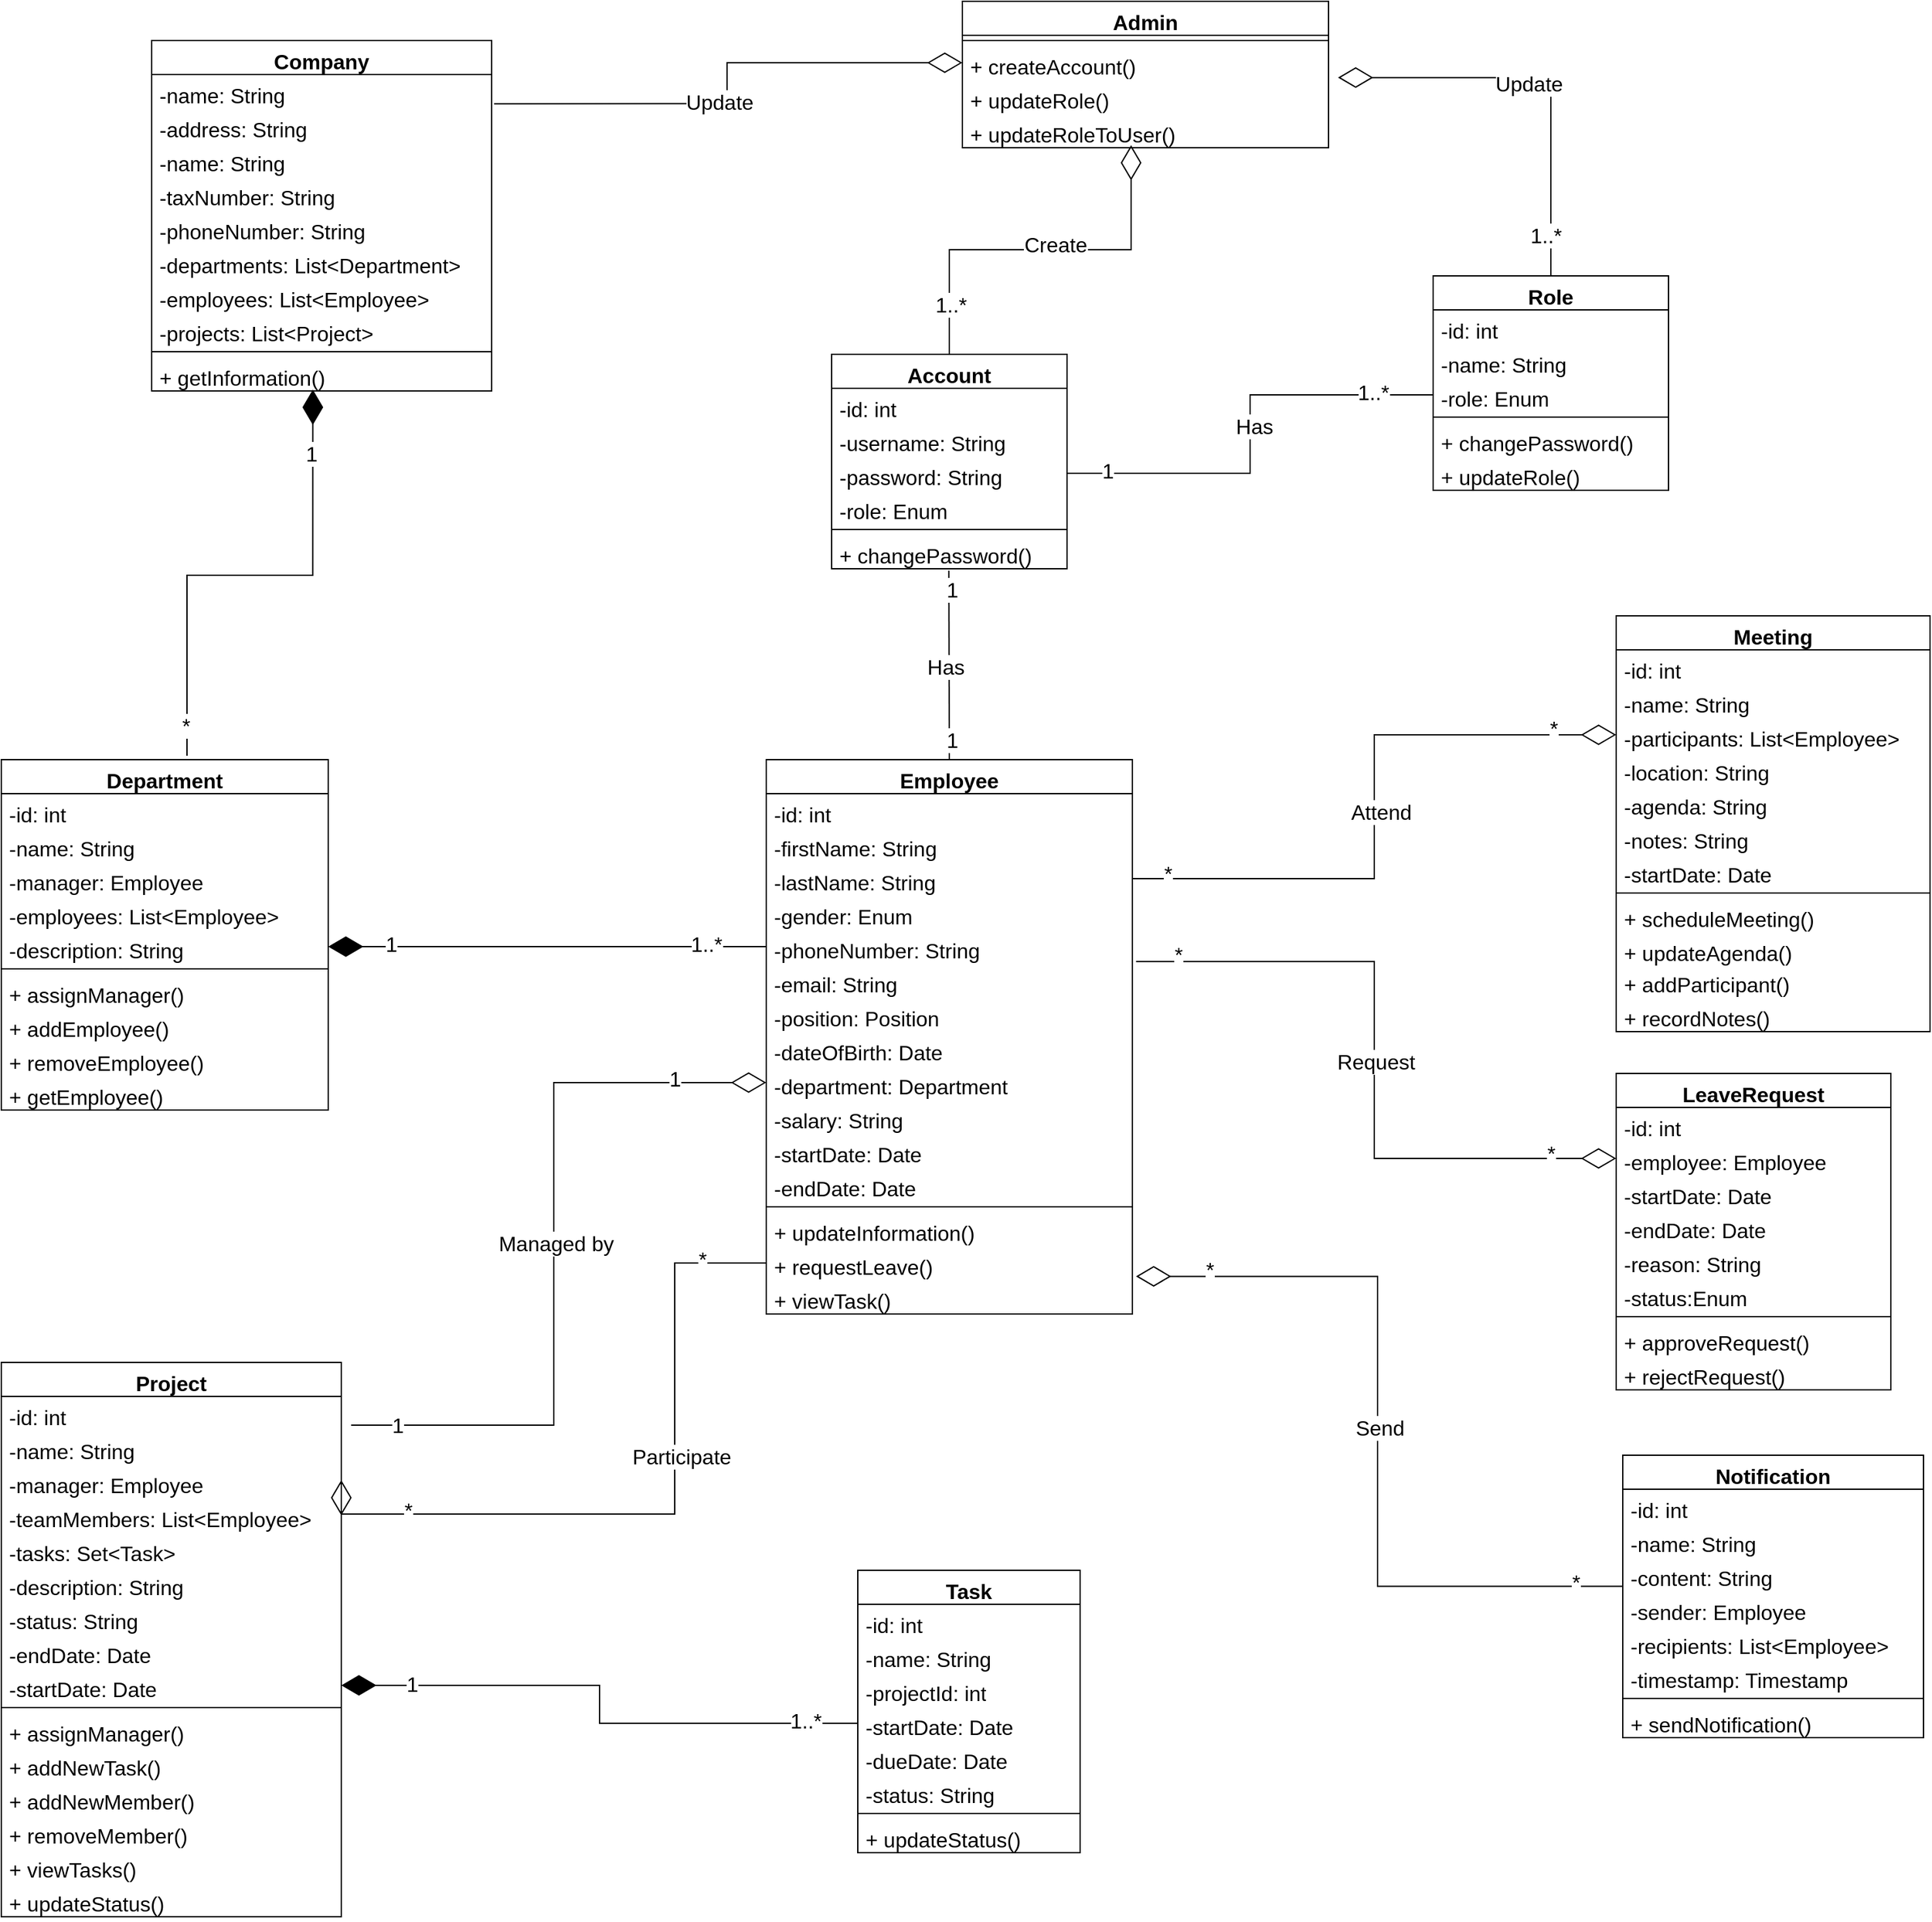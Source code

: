 <mxfile version="21.6.7" type="github">
  <diagram name="Page-1" id="ad52d381-51e7-2e0d-a935-2d0ddd2fd229">
    <mxGraphModel dx="1500" dy="3457" grid="1" gridSize="10" guides="1" tooltips="1" connect="1" arrows="1" fold="1" page="1" pageScale="1" pageWidth="1100" pageHeight="850" background="none" math="0" shadow="0">
      <root>
        <mxCell id="0" />
        <mxCell id="1" parent="0" />
        <mxCell id="5BiHEe_unOmntPOv5Vft-13" value="Company" style="swimlane;fontStyle=1;align=center;verticalAlign=top;childLayout=stackLayout;horizontal=1;startSize=26;horizontalStack=0;resizeParent=1;resizeParentMax=0;resizeLast=0;collapsible=1;marginBottom=0;whiteSpace=wrap;html=1;fontSize=16;" vertex="1" parent="1">
          <mxGeometry x="1040" y="-1860" width="260" height="268" as="geometry" />
        </mxCell>
        <mxCell id="5BiHEe_unOmntPOv5Vft-18" value="-name: String" style="text;strokeColor=none;fillColor=none;align=left;verticalAlign=top;spacingLeft=4;spacingRight=4;overflow=hidden;rotatable=0;points=[[0,0.5],[1,0.5]];portConstraint=eastwest;whiteSpace=wrap;html=1;fontSize=16;" vertex="1" parent="5BiHEe_unOmntPOv5Vft-13">
          <mxGeometry y="26" width="260" height="26" as="geometry" />
        </mxCell>
        <mxCell id="5BiHEe_unOmntPOv5Vft-14" value="-address: String" style="text;strokeColor=none;fillColor=none;align=left;verticalAlign=top;spacingLeft=4;spacingRight=4;overflow=hidden;rotatable=0;points=[[0,0.5],[1,0.5]];portConstraint=eastwest;whiteSpace=wrap;html=1;fontSize=16;" vertex="1" parent="5BiHEe_unOmntPOv5Vft-13">
          <mxGeometry y="52" width="260" height="26" as="geometry" />
        </mxCell>
        <mxCell id="5BiHEe_unOmntPOv5Vft-17" value="-name: String" style="text;strokeColor=none;fillColor=none;align=left;verticalAlign=top;spacingLeft=4;spacingRight=4;overflow=hidden;rotatable=0;points=[[0,0.5],[1,0.5]];portConstraint=eastwest;whiteSpace=wrap;html=1;fontSize=16;" vertex="1" parent="5BiHEe_unOmntPOv5Vft-13">
          <mxGeometry y="78" width="260" height="26" as="geometry" />
        </mxCell>
        <mxCell id="5BiHEe_unOmntPOv5Vft-45" value="-taxNumber:&amp;nbsp;String" style="text;strokeColor=none;fillColor=none;align=left;verticalAlign=top;spacingLeft=4;spacingRight=4;overflow=hidden;rotatable=0;points=[[0,0.5],[1,0.5]];portConstraint=eastwest;whiteSpace=wrap;html=1;fontSize=16;" vertex="1" parent="5BiHEe_unOmntPOv5Vft-13">
          <mxGeometry y="104" width="260" height="26" as="geometry" />
        </mxCell>
        <mxCell id="5BiHEe_unOmntPOv5Vft-44" value="-phoneNumber: String" style="text;strokeColor=none;fillColor=none;align=left;verticalAlign=top;spacingLeft=4;spacingRight=4;overflow=hidden;rotatable=0;points=[[0,0.5],[1,0.5]];portConstraint=eastwest;whiteSpace=wrap;html=1;fontSize=16;" vertex="1" parent="5BiHEe_unOmntPOv5Vft-13">
          <mxGeometry y="130" width="260" height="26" as="geometry" />
        </mxCell>
        <mxCell id="5BiHEe_unOmntPOv5Vft-46" value="-departments: List&amp;lt;Department&amp;gt;" style="text;strokeColor=none;fillColor=none;align=left;verticalAlign=top;spacingLeft=4;spacingRight=4;overflow=hidden;rotatable=0;points=[[0,0.5],[1,0.5]];portConstraint=eastwest;whiteSpace=wrap;html=1;fontSize=16;" vertex="1" parent="5BiHEe_unOmntPOv5Vft-13">
          <mxGeometry y="156" width="260" height="26" as="geometry" />
        </mxCell>
        <mxCell id="5BiHEe_unOmntPOv5Vft-47" value="-employees: List&amp;lt;Employee&amp;gt;" style="text;strokeColor=none;fillColor=none;align=left;verticalAlign=top;spacingLeft=4;spacingRight=4;overflow=hidden;rotatable=0;points=[[0,0.5],[1,0.5]];portConstraint=eastwest;whiteSpace=wrap;html=1;fontSize=16;" vertex="1" parent="5BiHEe_unOmntPOv5Vft-13">
          <mxGeometry y="182" width="260" height="26" as="geometry" />
        </mxCell>
        <mxCell id="5BiHEe_unOmntPOv5Vft-152" value="-projects: List&amp;lt;Project&amp;gt;" style="text;strokeColor=none;fillColor=none;align=left;verticalAlign=top;spacingLeft=4;spacingRight=4;overflow=hidden;rotatable=0;points=[[0,0.5],[1,0.5]];portConstraint=eastwest;whiteSpace=wrap;html=1;fontSize=16;" vertex="1" parent="5BiHEe_unOmntPOv5Vft-13">
          <mxGeometry y="208" width="260" height="26" as="geometry" />
        </mxCell>
        <mxCell id="5BiHEe_unOmntPOv5Vft-15" value="" style="line;strokeWidth=1;fillColor=none;align=left;verticalAlign=middle;spacingTop=-1;spacingLeft=3;spacingRight=3;rotatable=0;labelPosition=right;points=[];portConstraint=eastwest;strokeColor=inherit;fontSize=16;" vertex="1" parent="5BiHEe_unOmntPOv5Vft-13">
          <mxGeometry y="234" width="260" height="8" as="geometry" />
        </mxCell>
        <mxCell id="5BiHEe_unOmntPOv5Vft-16" value="+ getInformation()" style="text;strokeColor=none;fillColor=none;align=left;verticalAlign=top;spacingLeft=4;spacingRight=4;overflow=hidden;rotatable=0;points=[[0,0.5],[1,0.5]];portConstraint=eastwest;whiteSpace=wrap;html=1;fontSize=16;" vertex="1" parent="5BiHEe_unOmntPOv5Vft-13">
          <mxGeometry y="242" width="260" height="26" as="geometry" />
        </mxCell>
        <mxCell id="5BiHEe_unOmntPOv5Vft-20" value="Account" style="swimlane;fontStyle=1;align=center;verticalAlign=top;childLayout=stackLayout;horizontal=1;startSize=26;horizontalStack=0;resizeParent=1;resizeParentMax=0;resizeLast=0;collapsible=1;marginBottom=0;whiteSpace=wrap;html=1;fontSize=16;" vertex="1" parent="1">
          <mxGeometry x="1560" y="-1620" width="180" height="164" as="geometry" />
        </mxCell>
        <mxCell id="5BiHEe_unOmntPOv5Vft-21" value="-id: int" style="text;strokeColor=none;fillColor=none;align=left;verticalAlign=top;spacingLeft=4;spacingRight=4;overflow=hidden;rotatable=0;points=[[0,0.5],[1,0.5]];portConstraint=eastwest;whiteSpace=wrap;html=1;fontSize=16;" vertex="1" parent="5BiHEe_unOmntPOv5Vft-20">
          <mxGeometry y="26" width="180" height="26" as="geometry" />
        </mxCell>
        <mxCell id="5BiHEe_unOmntPOv5Vft-22" value="-username: String" style="text;strokeColor=none;fillColor=none;align=left;verticalAlign=top;spacingLeft=4;spacingRight=4;overflow=hidden;rotatable=0;points=[[0,0.5],[1,0.5]];portConstraint=eastwest;whiteSpace=wrap;html=1;fontSize=16;" vertex="1" parent="5BiHEe_unOmntPOv5Vft-20">
          <mxGeometry y="52" width="180" height="26" as="geometry" />
        </mxCell>
        <mxCell id="5BiHEe_unOmntPOv5Vft-26" value="-password: String" style="text;strokeColor=none;fillColor=none;align=left;verticalAlign=top;spacingLeft=4;spacingRight=4;overflow=hidden;rotatable=0;points=[[0,0.5],[1,0.5]];portConstraint=eastwest;whiteSpace=wrap;html=1;fontSize=16;" vertex="1" parent="5BiHEe_unOmntPOv5Vft-20">
          <mxGeometry y="78" width="180" height="26" as="geometry" />
        </mxCell>
        <mxCell id="5BiHEe_unOmntPOv5Vft-69" value="-role: Enum" style="text;strokeColor=none;fillColor=none;align=left;verticalAlign=top;spacingLeft=4;spacingRight=4;overflow=hidden;rotatable=0;points=[[0,0.5],[1,0.5]];portConstraint=eastwest;whiteSpace=wrap;html=1;fontSize=16;" vertex="1" parent="5BiHEe_unOmntPOv5Vft-20">
          <mxGeometry y="104" width="180" height="26" as="geometry" />
        </mxCell>
        <mxCell id="5BiHEe_unOmntPOv5Vft-23" value="" style="line;strokeWidth=1;fillColor=none;align=left;verticalAlign=middle;spacingTop=-1;spacingLeft=3;spacingRight=3;rotatable=0;labelPosition=right;points=[];portConstraint=eastwest;strokeColor=inherit;fontSize=16;" vertex="1" parent="5BiHEe_unOmntPOv5Vft-20">
          <mxGeometry y="130" width="180" height="8" as="geometry" />
        </mxCell>
        <mxCell id="5BiHEe_unOmntPOv5Vft-24" value="+ changePassword()" style="text;strokeColor=none;fillColor=none;align=left;verticalAlign=top;spacingLeft=4;spacingRight=4;overflow=hidden;rotatable=0;points=[[0,0.5],[1,0.5]];portConstraint=eastwest;whiteSpace=wrap;html=1;fontSize=16;" vertex="1" parent="5BiHEe_unOmntPOv5Vft-20">
          <mxGeometry y="138" width="180" height="26" as="geometry" />
        </mxCell>
        <mxCell id="5BiHEe_unOmntPOv5Vft-27" value="Employee" style="swimlane;fontStyle=1;align=center;verticalAlign=top;childLayout=stackLayout;horizontal=1;startSize=26;horizontalStack=0;resizeParent=1;resizeParentMax=0;resizeLast=0;collapsible=1;marginBottom=0;whiteSpace=wrap;html=1;fontSize=16;" vertex="1" parent="1">
          <mxGeometry x="1510" y="-1310" width="280" height="424" as="geometry">
            <mxRectangle x="510" y="110" width="120" height="30" as="alternateBounds" />
          </mxGeometry>
        </mxCell>
        <mxCell id="5BiHEe_unOmntPOv5Vft-28" value="-id: int" style="text;strokeColor=none;fillColor=none;align=left;verticalAlign=top;spacingLeft=4;spacingRight=4;overflow=hidden;rotatable=0;points=[[0,0.5],[1,0.5]];portConstraint=eastwest;whiteSpace=wrap;html=1;fontSize=16;" vertex="1" parent="5BiHEe_unOmntPOv5Vft-27">
          <mxGeometry y="26" width="280" height="26" as="geometry" />
        </mxCell>
        <mxCell id="5BiHEe_unOmntPOv5Vft-29" value="-firstName: String" style="text;strokeColor=none;fillColor=none;align=left;verticalAlign=top;spacingLeft=4;spacingRight=4;overflow=hidden;rotatable=0;points=[[0,0.5],[1,0.5]];portConstraint=eastwest;whiteSpace=wrap;html=1;fontSize=16;" vertex="1" parent="5BiHEe_unOmntPOv5Vft-27">
          <mxGeometry y="52" width="280" height="26" as="geometry" />
        </mxCell>
        <mxCell id="5BiHEe_unOmntPOv5Vft-34" value="-lastName: String" style="text;strokeColor=none;fillColor=none;align=left;verticalAlign=top;spacingLeft=4;spacingRight=4;overflow=hidden;rotatable=0;points=[[0,0.5],[1,0.5]];portConstraint=eastwest;whiteSpace=wrap;html=1;fontSize=16;" vertex="1" parent="5BiHEe_unOmntPOv5Vft-27">
          <mxGeometry y="78" width="280" height="26" as="geometry" />
        </mxCell>
        <mxCell id="5BiHEe_unOmntPOv5Vft-43" value="-gender: Enum" style="text;strokeColor=none;fillColor=none;align=left;verticalAlign=top;spacingLeft=4;spacingRight=4;overflow=hidden;rotatable=0;points=[[0,0.5],[1,0.5]];portConstraint=eastwest;whiteSpace=wrap;html=1;fontSize=16;" vertex="1" parent="5BiHEe_unOmntPOv5Vft-27">
          <mxGeometry y="104" width="280" height="26" as="geometry" />
        </mxCell>
        <mxCell id="5BiHEe_unOmntPOv5Vft-36" value="-phoneNumber: String" style="text;strokeColor=none;fillColor=none;align=left;verticalAlign=top;spacingLeft=4;spacingRight=4;overflow=hidden;rotatable=0;points=[[0,0.5],[1,0.5]];portConstraint=eastwest;whiteSpace=wrap;html=1;fontSize=16;" vertex="1" parent="5BiHEe_unOmntPOv5Vft-27">
          <mxGeometry y="130" width="280" height="26" as="geometry" />
        </mxCell>
        <mxCell id="5BiHEe_unOmntPOv5Vft-30" value="-email: String" style="text;strokeColor=none;fillColor=none;align=left;verticalAlign=top;spacingLeft=4;spacingRight=4;overflow=hidden;rotatable=0;points=[[0,0.5],[1,0.5]];portConstraint=eastwest;whiteSpace=wrap;html=1;fontSize=16;" vertex="1" parent="5BiHEe_unOmntPOv5Vft-27">
          <mxGeometry y="156" width="280" height="26" as="geometry" />
        </mxCell>
        <mxCell id="5BiHEe_unOmntPOv5Vft-38" value="-position: Position" style="text;strokeColor=none;fillColor=none;align=left;verticalAlign=top;spacingLeft=4;spacingRight=4;overflow=hidden;rotatable=0;points=[[0,0.5],[1,0.5]];portConstraint=eastwest;whiteSpace=wrap;html=1;fontSize=16;" vertex="1" parent="5BiHEe_unOmntPOv5Vft-27">
          <mxGeometry y="182" width="280" height="26" as="geometry" />
        </mxCell>
        <mxCell id="5BiHEe_unOmntPOv5Vft-37" value="-dateOfBirth: Date" style="text;strokeColor=none;fillColor=none;align=left;verticalAlign=top;spacingLeft=4;spacingRight=4;overflow=hidden;rotatable=0;points=[[0,0.5],[1,0.5]];portConstraint=eastwest;whiteSpace=wrap;html=1;fontSize=16;" vertex="1" parent="5BiHEe_unOmntPOv5Vft-27">
          <mxGeometry y="208" width="280" height="26" as="geometry" />
        </mxCell>
        <mxCell id="5BiHEe_unOmntPOv5Vft-39" value="-department: Department" style="text;strokeColor=none;fillColor=none;align=left;verticalAlign=top;spacingLeft=4;spacingRight=4;overflow=hidden;rotatable=0;points=[[0,0.5],[1,0.5]];portConstraint=eastwest;whiteSpace=wrap;html=1;fontSize=16;" vertex="1" parent="5BiHEe_unOmntPOv5Vft-27">
          <mxGeometry y="234" width="280" height="26" as="geometry" />
        </mxCell>
        <mxCell id="5BiHEe_unOmntPOv5Vft-40" value="-salary: String" style="text;strokeColor=none;fillColor=none;align=left;verticalAlign=top;spacingLeft=4;spacingRight=4;overflow=hidden;rotatable=0;points=[[0,0.5],[1,0.5]];portConstraint=eastwest;whiteSpace=wrap;html=1;fontSize=16;" vertex="1" parent="5BiHEe_unOmntPOv5Vft-27">
          <mxGeometry y="260" width="280" height="26" as="geometry" />
        </mxCell>
        <mxCell id="5BiHEe_unOmntPOv5Vft-41" value="-startDate: Date" style="text;strokeColor=none;fillColor=none;align=left;verticalAlign=top;spacingLeft=4;spacingRight=4;overflow=hidden;rotatable=0;points=[[0,0.5],[1,0.5]];portConstraint=eastwest;whiteSpace=wrap;html=1;fontSize=16;" vertex="1" parent="5BiHEe_unOmntPOv5Vft-27">
          <mxGeometry y="286" width="280" height="26" as="geometry" />
        </mxCell>
        <mxCell id="5BiHEe_unOmntPOv5Vft-42" value="-endDate: Date" style="text;strokeColor=none;fillColor=none;align=left;verticalAlign=top;spacingLeft=4;spacingRight=4;overflow=hidden;rotatable=0;points=[[0,0.5],[1,0.5]];portConstraint=eastwest;whiteSpace=wrap;html=1;fontSize=16;" vertex="1" parent="5BiHEe_unOmntPOv5Vft-27">
          <mxGeometry y="312" width="280" height="26" as="geometry" />
        </mxCell>
        <mxCell id="5BiHEe_unOmntPOv5Vft-31" value="" style="line;strokeWidth=1;fillColor=none;align=left;verticalAlign=middle;spacingTop=-1;spacingLeft=3;spacingRight=3;rotatable=0;labelPosition=right;points=[];portConstraint=eastwest;strokeColor=inherit;fontSize=16;" vertex="1" parent="5BiHEe_unOmntPOv5Vft-27">
          <mxGeometry y="338" width="280" height="8" as="geometry" />
        </mxCell>
        <mxCell id="5BiHEe_unOmntPOv5Vft-32" value="+ updateInformation()" style="text;strokeColor=none;fillColor=none;align=left;verticalAlign=top;spacingLeft=4;spacingRight=4;overflow=hidden;rotatable=0;points=[[0,0.5],[1,0.5]];portConstraint=eastwest;whiteSpace=wrap;html=1;fontSize=16;" vertex="1" parent="5BiHEe_unOmntPOv5Vft-27">
          <mxGeometry y="346" width="280" height="26" as="geometry" />
        </mxCell>
        <mxCell id="5BiHEe_unOmntPOv5Vft-148" value="+ requestLeave()" style="text;strokeColor=none;fillColor=none;align=left;verticalAlign=top;spacingLeft=4;spacingRight=4;overflow=hidden;rotatable=0;points=[[0,0.5],[1,0.5]];portConstraint=eastwest;whiteSpace=wrap;html=1;fontSize=16;" vertex="1" parent="5BiHEe_unOmntPOv5Vft-27">
          <mxGeometry y="372" width="280" height="26" as="geometry" />
        </mxCell>
        <mxCell id="5BiHEe_unOmntPOv5Vft-157" value="+ viewTask()" style="text;strokeColor=none;fillColor=none;align=left;verticalAlign=top;spacingLeft=4;spacingRight=4;overflow=hidden;rotatable=0;points=[[0,0.5],[1,0.5]];portConstraint=eastwest;whiteSpace=wrap;html=1;fontSize=16;" vertex="1" parent="5BiHEe_unOmntPOv5Vft-27">
          <mxGeometry y="398" width="280" height="26" as="geometry" />
        </mxCell>
        <mxCell id="5BiHEe_unOmntPOv5Vft-58" value="Department" style="swimlane;fontStyle=1;align=center;verticalAlign=top;childLayout=stackLayout;horizontal=1;startSize=26;horizontalStack=0;resizeParent=1;resizeParentMax=0;resizeLast=0;collapsible=1;marginBottom=0;whiteSpace=wrap;html=1;fontSize=16;" vertex="1" parent="1">
          <mxGeometry x="925" y="-1310" width="250" height="268" as="geometry" />
        </mxCell>
        <mxCell id="5BiHEe_unOmntPOv5Vft-68" value="-id: int" style="text;strokeColor=none;fillColor=none;align=left;verticalAlign=top;spacingLeft=4;spacingRight=4;overflow=hidden;rotatable=0;points=[[0,0.5],[1,0.5]];portConstraint=eastwest;whiteSpace=wrap;html=1;fontSize=16;" vertex="1" parent="5BiHEe_unOmntPOv5Vft-58">
          <mxGeometry y="26" width="250" height="26" as="geometry" />
        </mxCell>
        <mxCell id="5BiHEe_unOmntPOv5Vft-59" value="-name: String" style="text;strokeColor=none;fillColor=none;align=left;verticalAlign=top;spacingLeft=4;spacingRight=4;overflow=hidden;rotatable=0;points=[[0,0.5],[1,0.5]];portConstraint=eastwest;whiteSpace=wrap;html=1;fontSize=16;" vertex="1" parent="5BiHEe_unOmntPOv5Vft-58">
          <mxGeometry y="52" width="250" height="26" as="geometry" />
        </mxCell>
        <mxCell id="5BiHEe_unOmntPOv5Vft-60" value="-manager: Employee" style="text;strokeColor=none;fillColor=none;align=left;verticalAlign=top;spacingLeft=4;spacingRight=4;overflow=hidden;rotatable=0;points=[[0,0.5],[1,0.5]];portConstraint=eastwest;whiteSpace=wrap;html=1;fontSize=16;" vertex="1" parent="5BiHEe_unOmntPOv5Vft-58">
          <mxGeometry y="78" width="250" height="26" as="geometry" />
        </mxCell>
        <mxCell id="5BiHEe_unOmntPOv5Vft-61" value="-employees: List&amp;lt;Employee&amp;gt;" style="text;strokeColor=none;fillColor=none;align=left;verticalAlign=top;spacingLeft=4;spacingRight=4;overflow=hidden;rotatable=0;points=[[0,0.5],[1,0.5]];portConstraint=eastwest;whiteSpace=wrap;html=1;fontSize=16;" vertex="1" parent="5BiHEe_unOmntPOv5Vft-58">
          <mxGeometry y="104" width="250" height="26" as="geometry" />
        </mxCell>
        <mxCell id="5BiHEe_unOmntPOv5Vft-64" value="-description: String" style="text;strokeColor=none;fillColor=none;align=left;verticalAlign=top;spacingLeft=4;spacingRight=4;overflow=hidden;rotatable=0;points=[[0,0.5],[1,0.5]];portConstraint=eastwest;whiteSpace=wrap;html=1;fontSize=16;" vertex="1" parent="5BiHEe_unOmntPOv5Vft-58">
          <mxGeometry y="130" width="250" height="26" as="geometry" />
        </mxCell>
        <mxCell id="5BiHEe_unOmntPOv5Vft-66" value="" style="line;strokeWidth=1;fillColor=none;align=left;verticalAlign=middle;spacingTop=-1;spacingLeft=3;spacingRight=3;rotatable=0;labelPosition=right;points=[];portConstraint=eastwest;strokeColor=inherit;fontSize=16;" vertex="1" parent="5BiHEe_unOmntPOv5Vft-58">
          <mxGeometry y="156" width="250" height="8" as="geometry" />
        </mxCell>
        <mxCell id="5BiHEe_unOmntPOv5Vft-156" value="+&amp;nbsp;assignManager()" style="text;strokeColor=none;fillColor=none;align=left;verticalAlign=top;spacingLeft=4;spacingRight=4;overflow=hidden;rotatable=0;points=[[0,0.5],[1,0.5]];portConstraint=eastwest;whiteSpace=wrap;html=1;fontSize=16;" vertex="1" parent="5BiHEe_unOmntPOv5Vft-58">
          <mxGeometry y="164" width="250" height="26" as="geometry" />
        </mxCell>
        <mxCell id="5BiHEe_unOmntPOv5Vft-67" value="+ addEmployee()" style="text;strokeColor=none;fillColor=none;align=left;verticalAlign=top;spacingLeft=4;spacingRight=4;overflow=hidden;rotatable=0;points=[[0,0.5],[1,0.5]];portConstraint=eastwest;whiteSpace=wrap;html=1;fontSize=16;" vertex="1" parent="5BiHEe_unOmntPOv5Vft-58">
          <mxGeometry y="190" width="250" height="26" as="geometry" />
        </mxCell>
        <mxCell id="5BiHEe_unOmntPOv5Vft-150" value="+ removeEmployee()" style="text;strokeColor=none;fillColor=none;align=left;verticalAlign=top;spacingLeft=4;spacingRight=4;overflow=hidden;rotatable=0;points=[[0,0.5],[1,0.5]];portConstraint=eastwest;whiteSpace=wrap;html=1;fontSize=16;" vertex="1" parent="5BiHEe_unOmntPOv5Vft-58">
          <mxGeometry y="216" width="250" height="26" as="geometry" />
        </mxCell>
        <mxCell id="5BiHEe_unOmntPOv5Vft-151" value="+ getEmployee()" style="text;strokeColor=none;fillColor=none;align=left;verticalAlign=top;spacingLeft=4;spacingRight=4;overflow=hidden;rotatable=0;points=[[0,0.5],[1,0.5]];portConstraint=eastwest;whiteSpace=wrap;html=1;fontSize=16;" vertex="1" parent="5BiHEe_unOmntPOv5Vft-58">
          <mxGeometry y="242" width="250" height="26" as="geometry" />
        </mxCell>
        <mxCell id="5BiHEe_unOmntPOv5Vft-87" value="Project" style="swimlane;fontStyle=1;align=center;verticalAlign=top;childLayout=stackLayout;horizontal=1;startSize=26;horizontalStack=0;resizeParent=1;resizeParentMax=0;resizeLast=0;collapsible=1;marginBottom=0;whiteSpace=wrap;html=1;fontSize=16;" vertex="1" parent="1">
          <mxGeometry x="925" y="-849" width="260" height="424" as="geometry" />
        </mxCell>
        <mxCell id="5BiHEe_unOmntPOv5Vft-88" value="-id: int" style="text;strokeColor=none;fillColor=none;align=left;verticalAlign=top;spacingLeft=4;spacingRight=4;overflow=hidden;rotatable=0;points=[[0,0.5],[1,0.5]];portConstraint=eastwest;whiteSpace=wrap;html=1;fontSize=16;" vertex="1" parent="5BiHEe_unOmntPOv5Vft-87">
          <mxGeometry y="26" width="260" height="26" as="geometry" />
        </mxCell>
        <mxCell id="5BiHEe_unOmntPOv5Vft-89" value="-name: String" style="text;strokeColor=none;fillColor=none;align=left;verticalAlign=top;spacingLeft=4;spacingRight=4;overflow=hidden;rotatable=0;points=[[0,0.5],[1,0.5]];portConstraint=eastwest;whiteSpace=wrap;html=1;fontSize=16;" vertex="1" parent="5BiHEe_unOmntPOv5Vft-87">
          <mxGeometry y="52" width="260" height="26" as="geometry" />
        </mxCell>
        <mxCell id="5BiHEe_unOmntPOv5Vft-90" value="-manager: Employee" style="text;strokeColor=none;fillColor=none;align=left;verticalAlign=top;spacingLeft=4;spacingRight=4;overflow=hidden;rotatable=0;points=[[0,0.5],[1,0.5]];portConstraint=eastwest;whiteSpace=wrap;html=1;fontSize=16;" vertex="1" parent="5BiHEe_unOmntPOv5Vft-87">
          <mxGeometry y="78" width="260" height="26" as="geometry" />
        </mxCell>
        <mxCell id="5BiHEe_unOmntPOv5Vft-91" value="-teamMembers: List&amp;lt;Employee&amp;gt;" style="text;strokeColor=none;fillColor=none;align=left;verticalAlign=top;spacingLeft=4;spacingRight=4;overflow=hidden;rotatable=0;points=[[0,0.5],[1,0.5]];portConstraint=eastwest;whiteSpace=wrap;html=1;fontSize=16;" vertex="1" parent="5BiHEe_unOmntPOv5Vft-87">
          <mxGeometry y="104" width="260" height="26" as="geometry" />
        </mxCell>
        <mxCell id="5BiHEe_unOmntPOv5Vft-110" value="-tasks: Set&amp;lt;Task&amp;gt;" style="text;strokeColor=none;fillColor=none;align=left;verticalAlign=top;spacingLeft=4;spacingRight=4;overflow=hidden;rotatable=0;points=[[0,0.5],[1,0.5]];portConstraint=eastwest;whiteSpace=wrap;html=1;fontSize=16;" vertex="1" parent="5BiHEe_unOmntPOv5Vft-87">
          <mxGeometry y="130" width="260" height="26" as="geometry" />
        </mxCell>
        <mxCell id="5BiHEe_unOmntPOv5Vft-92" value="-description: String" style="text;strokeColor=none;fillColor=none;align=left;verticalAlign=top;spacingLeft=4;spacingRight=4;overflow=hidden;rotatable=0;points=[[0,0.5],[1,0.5]];portConstraint=eastwest;whiteSpace=wrap;html=1;fontSize=16;" vertex="1" parent="5BiHEe_unOmntPOv5Vft-87">
          <mxGeometry y="156" width="260" height="26" as="geometry" />
        </mxCell>
        <mxCell id="5BiHEe_unOmntPOv5Vft-112" value="-status: String" style="text;strokeColor=none;fillColor=none;align=left;verticalAlign=top;spacingLeft=4;spacingRight=4;overflow=hidden;rotatable=0;points=[[0,0.5],[1,0.5]];portConstraint=eastwest;whiteSpace=wrap;html=1;fontSize=16;" vertex="1" parent="5BiHEe_unOmntPOv5Vft-87">
          <mxGeometry y="182" width="260" height="26" as="geometry" />
        </mxCell>
        <mxCell id="5BiHEe_unOmntPOv5Vft-98" value="-endDate: Date" style="text;strokeColor=none;fillColor=none;align=left;verticalAlign=top;spacingLeft=4;spacingRight=4;overflow=hidden;rotatable=0;points=[[0,0.5],[1,0.5]];portConstraint=eastwest;whiteSpace=wrap;html=1;fontSize=16;" vertex="1" parent="5BiHEe_unOmntPOv5Vft-87">
          <mxGeometry y="208" width="260" height="26" as="geometry" />
        </mxCell>
        <mxCell id="5BiHEe_unOmntPOv5Vft-97" value="-startDate: Date" style="text;strokeColor=none;fillColor=none;align=left;verticalAlign=top;spacingLeft=4;spacingRight=4;overflow=hidden;rotatable=0;points=[[0,0.5],[1,0.5]];portConstraint=eastwest;whiteSpace=wrap;html=1;fontSize=16;" vertex="1" parent="5BiHEe_unOmntPOv5Vft-87">
          <mxGeometry y="234" width="260" height="26" as="geometry" />
        </mxCell>
        <mxCell id="5BiHEe_unOmntPOv5Vft-93" value="" style="line;strokeWidth=1;fillColor=none;align=left;verticalAlign=middle;spacingTop=-1;spacingLeft=3;spacingRight=3;rotatable=0;labelPosition=right;points=[];portConstraint=eastwest;strokeColor=inherit;fontSize=16;" vertex="1" parent="5BiHEe_unOmntPOv5Vft-87">
          <mxGeometry y="260" width="260" height="8" as="geometry" />
        </mxCell>
        <mxCell id="5BiHEe_unOmntPOv5Vft-163" value="+&amp;nbsp;assignManager()" style="text;strokeColor=none;fillColor=none;align=left;verticalAlign=top;spacingLeft=4;spacingRight=4;overflow=hidden;rotatable=0;points=[[0,0.5],[1,0.5]];portConstraint=eastwest;whiteSpace=wrap;html=1;fontSize=16;" vertex="1" parent="5BiHEe_unOmntPOv5Vft-87">
          <mxGeometry y="268" width="260" height="26" as="geometry" />
        </mxCell>
        <mxCell id="5BiHEe_unOmntPOv5Vft-153" value="+ addNewTask()" style="text;strokeColor=none;fillColor=none;align=left;verticalAlign=top;spacingLeft=4;spacingRight=4;overflow=hidden;rotatable=0;points=[[0,0.5],[1,0.5]];portConstraint=eastwest;whiteSpace=wrap;html=1;fontSize=16;" vertex="1" parent="5BiHEe_unOmntPOv5Vft-87">
          <mxGeometry y="294" width="260" height="26" as="geometry" />
        </mxCell>
        <mxCell id="5BiHEe_unOmntPOv5Vft-154" value="+ addNewMember()" style="text;strokeColor=none;fillColor=none;align=left;verticalAlign=top;spacingLeft=4;spacingRight=4;overflow=hidden;rotatable=0;points=[[0,0.5],[1,0.5]];portConstraint=eastwest;whiteSpace=wrap;html=1;fontSize=16;" vertex="1" parent="5BiHEe_unOmntPOv5Vft-87">
          <mxGeometry y="320" width="260" height="26" as="geometry" />
        </mxCell>
        <mxCell id="5BiHEe_unOmntPOv5Vft-155" value="+ removeMember()" style="text;strokeColor=none;fillColor=none;align=left;verticalAlign=top;spacingLeft=4;spacingRight=4;overflow=hidden;rotatable=0;points=[[0,0.5],[1,0.5]];portConstraint=eastwest;whiteSpace=wrap;html=1;fontSize=16;" vertex="1" parent="5BiHEe_unOmntPOv5Vft-87">
          <mxGeometry y="346" width="260" height="26" as="geometry" />
        </mxCell>
        <mxCell id="5BiHEe_unOmntPOv5Vft-168" value="+ viewTasks()" style="text;strokeColor=none;fillColor=none;align=left;verticalAlign=top;spacingLeft=4;spacingRight=4;overflow=hidden;rotatable=0;points=[[0,0.5],[1,0.5]];portConstraint=eastwest;whiteSpace=wrap;html=1;fontSize=16;" vertex="1" parent="5BiHEe_unOmntPOv5Vft-87">
          <mxGeometry y="372" width="260" height="26" as="geometry" />
        </mxCell>
        <mxCell id="5BiHEe_unOmntPOv5Vft-94" value="+ updateStatus()" style="text;strokeColor=none;fillColor=none;align=left;verticalAlign=top;spacingLeft=4;spacingRight=4;overflow=hidden;rotatable=0;points=[[0,0.5],[1,0.5]];portConstraint=eastwest;whiteSpace=wrap;html=1;fontSize=16;" vertex="1" parent="5BiHEe_unOmntPOv5Vft-87">
          <mxGeometry y="398" width="260" height="26" as="geometry" />
        </mxCell>
        <mxCell id="5BiHEe_unOmntPOv5Vft-99" value="Task" style="swimlane;fontStyle=1;align=center;verticalAlign=top;childLayout=stackLayout;horizontal=1;startSize=26;horizontalStack=0;resizeParent=1;resizeParentMax=0;resizeLast=0;collapsible=1;marginBottom=0;whiteSpace=wrap;html=1;fontSize=16;" vertex="1" parent="1">
          <mxGeometry x="1580" y="-690" width="170" height="216" as="geometry" />
        </mxCell>
        <mxCell id="5BiHEe_unOmntPOv5Vft-100" value="-id: int" style="text;strokeColor=none;fillColor=none;align=left;verticalAlign=top;spacingLeft=4;spacingRight=4;overflow=hidden;rotatable=0;points=[[0,0.5],[1,0.5]];portConstraint=eastwest;whiteSpace=wrap;html=1;fontSize=16;" vertex="1" parent="5BiHEe_unOmntPOv5Vft-99">
          <mxGeometry y="26" width="170" height="26" as="geometry" />
        </mxCell>
        <mxCell id="5BiHEe_unOmntPOv5Vft-101" value="-name: String" style="text;strokeColor=none;fillColor=none;align=left;verticalAlign=top;spacingLeft=4;spacingRight=4;overflow=hidden;rotatable=0;points=[[0,0.5],[1,0.5]];portConstraint=eastwest;whiteSpace=wrap;html=1;fontSize=16;" vertex="1" parent="5BiHEe_unOmntPOv5Vft-99">
          <mxGeometry y="52" width="170" height="26" as="geometry" />
        </mxCell>
        <mxCell id="5BiHEe_unOmntPOv5Vft-111" value="-projectId: int" style="text;strokeColor=none;fillColor=none;align=left;verticalAlign=top;spacingLeft=4;spacingRight=4;overflow=hidden;rotatable=0;points=[[0,0.5],[1,0.5]];portConstraint=eastwest;whiteSpace=wrap;html=1;fontSize=16;" vertex="1" parent="5BiHEe_unOmntPOv5Vft-99">
          <mxGeometry y="78" width="170" height="26" as="geometry" />
        </mxCell>
        <mxCell id="5BiHEe_unOmntPOv5Vft-106" value="-startDate: Date" style="text;strokeColor=none;fillColor=none;align=left;verticalAlign=top;spacingLeft=4;spacingRight=4;overflow=hidden;rotatable=0;points=[[0,0.5],[1,0.5]];portConstraint=eastwest;whiteSpace=wrap;html=1;fontSize=16;" vertex="1" parent="5BiHEe_unOmntPOv5Vft-99">
          <mxGeometry y="104" width="170" height="26" as="geometry" />
        </mxCell>
        <mxCell id="5BiHEe_unOmntPOv5Vft-105" value="-dueDate: Date" style="text;strokeColor=none;fillColor=none;align=left;verticalAlign=top;spacingLeft=4;spacingRight=4;overflow=hidden;rotatable=0;points=[[0,0.5],[1,0.5]];portConstraint=eastwest;whiteSpace=wrap;html=1;fontSize=16;" vertex="1" parent="5BiHEe_unOmntPOv5Vft-99">
          <mxGeometry y="130" width="170" height="26" as="geometry" />
        </mxCell>
        <mxCell id="5BiHEe_unOmntPOv5Vft-113" value="-status: String" style="text;strokeColor=none;fillColor=none;align=left;verticalAlign=top;spacingLeft=4;spacingRight=4;overflow=hidden;rotatable=0;points=[[0,0.5],[1,0.5]];portConstraint=eastwest;whiteSpace=wrap;html=1;fontSize=16;" vertex="1" parent="5BiHEe_unOmntPOv5Vft-99">
          <mxGeometry y="156" width="170" height="26" as="geometry" />
        </mxCell>
        <mxCell id="5BiHEe_unOmntPOv5Vft-107" value="" style="line;strokeWidth=1;fillColor=none;align=left;verticalAlign=middle;spacingTop=-1;spacingLeft=3;spacingRight=3;rotatable=0;labelPosition=right;points=[];portConstraint=eastwest;strokeColor=inherit;fontSize=16;" vertex="1" parent="5BiHEe_unOmntPOv5Vft-99">
          <mxGeometry y="182" width="170" height="8" as="geometry" />
        </mxCell>
        <mxCell id="5BiHEe_unOmntPOv5Vft-108" value="+ updateStatus()" style="text;strokeColor=none;fillColor=none;align=left;verticalAlign=top;spacingLeft=4;spacingRight=4;overflow=hidden;rotatable=0;points=[[0,0.5],[1,0.5]];portConstraint=eastwest;whiteSpace=wrap;html=1;fontSize=16;" vertex="1" parent="5BiHEe_unOmntPOv5Vft-99">
          <mxGeometry y="190" width="170" height="26" as="geometry" />
        </mxCell>
        <mxCell id="5BiHEe_unOmntPOv5Vft-115" value="Meeting" style="swimlane;fontStyle=1;align=center;verticalAlign=top;childLayout=stackLayout;horizontal=1;startSize=26;horizontalStack=0;resizeParent=1;resizeParentMax=0;resizeLast=0;collapsible=1;marginBottom=0;whiteSpace=wrap;html=1;fontSize=16;" vertex="1" parent="1">
          <mxGeometry x="2160" y="-1420" width="240" height="318" as="geometry" />
        </mxCell>
        <mxCell id="5BiHEe_unOmntPOv5Vft-116" value="-id: int" style="text;strokeColor=none;fillColor=none;align=left;verticalAlign=top;spacingLeft=4;spacingRight=4;overflow=hidden;rotatable=0;points=[[0,0.5],[1,0.5]];portConstraint=eastwest;whiteSpace=wrap;html=1;fontSize=16;" vertex="1" parent="5BiHEe_unOmntPOv5Vft-115">
          <mxGeometry y="26" width="240" height="26" as="geometry" />
        </mxCell>
        <mxCell id="5BiHEe_unOmntPOv5Vft-117" value="-name: String" style="text;strokeColor=none;fillColor=none;align=left;verticalAlign=top;spacingLeft=4;spacingRight=4;overflow=hidden;rotatable=0;points=[[0,0.5],[1,0.5]];portConstraint=eastwest;whiteSpace=wrap;html=1;fontSize=16;" vertex="1" parent="5BiHEe_unOmntPOv5Vft-115">
          <mxGeometry y="52" width="240" height="26" as="geometry" />
        </mxCell>
        <mxCell id="5BiHEe_unOmntPOv5Vft-118" value="-participants: List&amp;lt;Employee&amp;gt;" style="text;strokeColor=none;fillColor=none;align=left;verticalAlign=top;spacingLeft=4;spacingRight=4;overflow=hidden;rotatable=0;points=[[0,0.5],[1,0.5]];portConstraint=eastwest;whiteSpace=wrap;html=1;fontSize=16;" vertex="1" parent="5BiHEe_unOmntPOv5Vft-115">
          <mxGeometry y="78" width="240" height="26" as="geometry" />
        </mxCell>
        <mxCell id="5BiHEe_unOmntPOv5Vft-120" value="-location: String" style="text;strokeColor=none;fillColor=none;align=left;verticalAlign=top;spacingLeft=4;spacingRight=4;overflow=hidden;rotatable=0;points=[[0,0.5],[1,0.5]];portConstraint=eastwest;whiteSpace=wrap;html=1;fontSize=16;" vertex="1" parent="5BiHEe_unOmntPOv5Vft-115">
          <mxGeometry y="104" width="240" height="26" as="geometry" />
        </mxCell>
        <mxCell id="5BiHEe_unOmntPOv5Vft-121" value="-agenda: String" style="text;strokeColor=none;fillColor=none;align=left;verticalAlign=top;spacingLeft=4;spacingRight=4;overflow=hidden;rotatable=0;points=[[0,0.5],[1,0.5]];portConstraint=eastwest;whiteSpace=wrap;html=1;fontSize=16;" vertex="1" parent="5BiHEe_unOmntPOv5Vft-115">
          <mxGeometry y="130" width="240" height="26" as="geometry" />
        </mxCell>
        <mxCell id="5BiHEe_unOmntPOv5Vft-122" value="-notes: String" style="text;strokeColor=none;fillColor=none;align=left;verticalAlign=top;spacingLeft=4;spacingRight=4;overflow=hidden;rotatable=0;points=[[0,0.5],[1,0.5]];portConstraint=eastwest;whiteSpace=wrap;html=1;fontSize=16;" vertex="1" parent="5BiHEe_unOmntPOv5Vft-115">
          <mxGeometry y="156" width="240" height="26" as="geometry" />
        </mxCell>
        <mxCell id="5BiHEe_unOmntPOv5Vft-124" value="-startDate: Date" style="text;strokeColor=none;fillColor=none;align=left;verticalAlign=top;spacingLeft=4;spacingRight=4;overflow=hidden;rotatable=0;points=[[0,0.5],[1,0.5]];portConstraint=eastwest;whiteSpace=wrap;html=1;fontSize=16;" vertex="1" parent="5BiHEe_unOmntPOv5Vft-115">
          <mxGeometry y="182" width="240" height="26" as="geometry" />
        </mxCell>
        <mxCell id="5BiHEe_unOmntPOv5Vft-125" value="" style="line;strokeWidth=1;fillColor=none;align=left;verticalAlign=middle;spacingTop=-1;spacingLeft=3;spacingRight=3;rotatable=0;labelPosition=right;points=[];portConstraint=eastwest;strokeColor=inherit;fontSize=16;" vertex="1" parent="5BiHEe_unOmntPOv5Vft-115">
          <mxGeometry y="208" width="240" height="8" as="geometry" />
        </mxCell>
        <mxCell id="5BiHEe_unOmntPOv5Vft-165" value="+ scheduleMeeting()" style="text;strokeColor=none;fillColor=none;align=left;verticalAlign=top;spacingLeft=4;spacingRight=4;overflow=hidden;rotatable=0;points=[[0,0.5],[1,0.5]];portConstraint=eastwest;whiteSpace=wrap;html=1;fontSize=16;" vertex="1" parent="5BiHEe_unOmntPOv5Vft-115">
          <mxGeometry y="216" width="240" height="26" as="geometry" />
        </mxCell>
        <mxCell id="5BiHEe_unOmntPOv5Vft-126" value="+ updateAgenda()" style="text;strokeColor=none;fillColor=none;align=left;verticalAlign=top;spacingLeft=4;spacingRight=4;overflow=hidden;rotatable=0;points=[[0,0.5],[1,0.5]];portConstraint=eastwest;whiteSpace=wrap;html=1;fontSize=16;" vertex="1" parent="5BiHEe_unOmntPOv5Vft-115">
          <mxGeometry y="242" width="240" height="24" as="geometry" />
        </mxCell>
        <mxCell id="5BiHEe_unOmntPOv5Vft-166" value="+ addParticipant()" style="text;strokeColor=none;fillColor=none;align=left;verticalAlign=top;spacingLeft=4;spacingRight=4;overflow=hidden;rotatable=0;points=[[0,0.5],[1,0.5]];portConstraint=eastwest;whiteSpace=wrap;html=1;fontSize=16;" vertex="1" parent="5BiHEe_unOmntPOv5Vft-115">
          <mxGeometry y="266" width="240" height="26" as="geometry" />
        </mxCell>
        <mxCell id="5BiHEe_unOmntPOv5Vft-167" value="+ recordNotes()" style="text;strokeColor=none;fillColor=none;align=left;verticalAlign=top;spacingLeft=4;spacingRight=4;overflow=hidden;rotatable=0;points=[[0,0.5],[1,0.5]];portConstraint=eastwest;whiteSpace=wrap;html=1;fontSize=16;" vertex="1" parent="5BiHEe_unOmntPOv5Vft-115">
          <mxGeometry y="292" width="240" height="26" as="geometry" />
        </mxCell>
        <mxCell id="5BiHEe_unOmntPOv5Vft-127" value="Notification" style="swimlane;fontStyle=1;align=center;verticalAlign=top;childLayout=stackLayout;horizontal=1;startSize=26;horizontalStack=0;resizeParent=1;resizeParentMax=0;resizeLast=0;collapsible=1;marginBottom=0;whiteSpace=wrap;html=1;fontSize=16;" vertex="1" parent="1">
          <mxGeometry x="2165" y="-778" width="230" height="216" as="geometry" />
        </mxCell>
        <mxCell id="5BiHEe_unOmntPOv5Vft-128" value="-id: int" style="text;strokeColor=none;fillColor=none;align=left;verticalAlign=top;spacingLeft=4;spacingRight=4;overflow=hidden;rotatable=0;points=[[0,0.5],[1,0.5]];portConstraint=eastwest;whiteSpace=wrap;html=1;fontSize=16;" vertex="1" parent="5BiHEe_unOmntPOv5Vft-127">
          <mxGeometry y="26" width="230" height="26" as="geometry" />
        </mxCell>
        <mxCell id="5BiHEe_unOmntPOv5Vft-129" value="-name: String" style="text;strokeColor=none;fillColor=none;align=left;verticalAlign=top;spacingLeft=4;spacingRight=4;overflow=hidden;rotatable=0;points=[[0,0.5],[1,0.5]];portConstraint=eastwest;whiteSpace=wrap;html=1;fontSize=16;" vertex="1" parent="5BiHEe_unOmntPOv5Vft-127">
          <mxGeometry y="52" width="230" height="26" as="geometry" />
        </mxCell>
        <mxCell id="5BiHEe_unOmntPOv5Vft-130" value="-content: String" style="text;strokeColor=none;fillColor=none;align=left;verticalAlign=top;spacingLeft=4;spacingRight=4;overflow=hidden;rotatable=0;points=[[0,0.5],[1,0.5]];portConstraint=eastwest;whiteSpace=wrap;html=1;fontSize=16;" vertex="1" parent="5BiHEe_unOmntPOv5Vft-127">
          <mxGeometry y="78" width="230" height="26" as="geometry" />
        </mxCell>
        <mxCell id="5BiHEe_unOmntPOv5Vft-131" value="-sender: Employee" style="text;strokeColor=none;fillColor=none;align=left;verticalAlign=top;spacingLeft=4;spacingRight=4;overflow=hidden;rotatable=0;points=[[0,0.5],[1,0.5]];portConstraint=eastwest;whiteSpace=wrap;html=1;fontSize=16;" vertex="1" parent="5BiHEe_unOmntPOv5Vft-127">
          <mxGeometry y="104" width="230" height="26" as="geometry" />
        </mxCell>
        <mxCell id="5BiHEe_unOmntPOv5Vft-132" value="-recipients: List&amp;lt;Employee&amp;gt;" style="text;strokeColor=none;fillColor=none;align=left;verticalAlign=top;spacingLeft=4;spacingRight=4;overflow=hidden;rotatable=0;points=[[0,0.5],[1,0.5]];portConstraint=eastwest;whiteSpace=wrap;html=1;fontSize=16;" vertex="1" parent="5BiHEe_unOmntPOv5Vft-127">
          <mxGeometry y="130" width="230" height="26" as="geometry" />
        </mxCell>
        <mxCell id="5BiHEe_unOmntPOv5Vft-133" value="-timestamp: Timestamp" style="text;strokeColor=none;fillColor=none;align=left;verticalAlign=top;spacingLeft=4;spacingRight=4;overflow=hidden;rotatable=0;points=[[0,0.5],[1,0.5]];portConstraint=eastwest;whiteSpace=wrap;html=1;fontSize=16;" vertex="1" parent="5BiHEe_unOmntPOv5Vft-127">
          <mxGeometry y="156" width="230" height="26" as="geometry" />
        </mxCell>
        <mxCell id="5BiHEe_unOmntPOv5Vft-135" value="" style="line;strokeWidth=1;fillColor=none;align=left;verticalAlign=middle;spacingTop=-1;spacingLeft=3;spacingRight=3;rotatable=0;labelPosition=right;points=[];portConstraint=eastwest;strokeColor=inherit;fontSize=16;" vertex="1" parent="5BiHEe_unOmntPOv5Vft-127">
          <mxGeometry y="182" width="230" height="8" as="geometry" />
        </mxCell>
        <mxCell id="5BiHEe_unOmntPOv5Vft-136" value="+ sendNotification()" style="text;strokeColor=none;fillColor=none;align=left;verticalAlign=top;spacingLeft=4;spacingRight=4;overflow=hidden;rotatable=0;points=[[0,0.5],[1,0.5]];portConstraint=eastwest;whiteSpace=wrap;html=1;fontSize=16;" vertex="1" parent="5BiHEe_unOmntPOv5Vft-127">
          <mxGeometry y="190" width="230" height="26" as="geometry" />
        </mxCell>
        <mxCell id="5BiHEe_unOmntPOv5Vft-137" value="LeaveRequest" style="swimlane;fontStyle=1;align=center;verticalAlign=top;childLayout=stackLayout;horizontal=1;startSize=26;horizontalStack=0;resizeParent=1;resizeParentMax=0;resizeLast=0;collapsible=1;marginBottom=0;whiteSpace=wrap;html=1;fontSize=16;" vertex="1" parent="1">
          <mxGeometry x="2160" y="-1070" width="210" height="242" as="geometry" />
        </mxCell>
        <mxCell id="5BiHEe_unOmntPOv5Vft-138" value="-id: int" style="text;strokeColor=none;fillColor=none;align=left;verticalAlign=top;spacingLeft=4;spacingRight=4;overflow=hidden;rotatable=0;points=[[0,0.5],[1,0.5]];portConstraint=eastwest;whiteSpace=wrap;html=1;fontSize=16;" vertex="1" parent="5BiHEe_unOmntPOv5Vft-137">
          <mxGeometry y="26" width="210" height="26" as="geometry" />
        </mxCell>
        <mxCell id="5BiHEe_unOmntPOv5Vft-139" value="-employee: Employee" style="text;strokeColor=none;fillColor=none;align=left;verticalAlign=top;spacingLeft=4;spacingRight=4;overflow=hidden;rotatable=0;points=[[0,0.5],[1,0.5]];portConstraint=eastwest;whiteSpace=wrap;html=1;fontSize=16;" vertex="1" parent="5BiHEe_unOmntPOv5Vft-137">
          <mxGeometry y="52" width="210" height="26" as="geometry" />
        </mxCell>
        <mxCell id="5BiHEe_unOmntPOv5Vft-140" value="-startDate: Date" style="text;strokeColor=none;fillColor=none;align=left;verticalAlign=top;spacingLeft=4;spacingRight=4;overflow=hidden;rotatable=0;points=[[0,0.5],[1,0.5]];portConstraint=eastwest;whiteSpace=wrap;html=1;fontSize=16;" vertex="1" parent="5BiHEe_unOmntPOv5Vft-137">
          <mxGeometry y="78" width="210" height="26" as="geometry" />
        </mxCell>
        <mxCell id="5BiHEe_unOmntPOv5Vft-141" value="-endDate: Date" style="text;strokeColor=none;fillColor=none;align=left;verticalAlign=top;spacingLeft=4;spacingRight=4;overflow=hidden;rotatable=0;points=[[0,0.5],[1,0.5]];portConstraint=eastwest;whiteSpace=wrap;html=1;fontSize=16;" vertex="1" parent="5BiHEe_unOmntPOv5Vft-137">
          <mxGeometry y="104" width="210" height="26" as="geometry" />
        </mxCell>
        <mxCell id="5BiHEe_unOmntPOv5Vft-142" value="-reason: String" style="text;strokeColor=none;fillColor=none;align=left;verticalAlign=top;spacingLeft=4;spacingRight=4;overflow=hidden;rotatable=0;points=[[0,0.5],[1,0.5]];portConstraint=eastwest;whiteSpace=wrap;html=1;fontSize=16;" vertex="1" parent="5BiHEe_unOmntPOv5Vft-137">
          <mxGeometry y="130" width="210" height="26" as="geometry" />
        </mxCell>
        <mxCell id="5BiHEe_unOmntPOv5Vft-143" value="-status:Enum" style="text;strokeColor=none;fillColor=none;align=left;verticalAlign=top;spacingLeft=4;spacingRight=4;overflow=hidden;rotatable=0;points=[[0,0.5],[1,0.5]];portConstraint=eastwest;whiteSpace=wrap;html=1;fontSize=16;" vertex="1" parent="5BiHEe_unOmntPOv5Vft-137">
          <mxGeometry y="156" width="210" height="26" as="geometry" />
        </mxCell>
        <mxCell id="5BiHEe_unOmntPOv5Vft-144" value="" style="line;strokeWidth=1;fillColor=none;align=left;verticalAlign=middle;spacingTop=-1;spacingLeft=3;spacingRight=3;rotatable=0;labelPosition=right;points=[];portConstraint=eastwest;strokeColor=inherit;fontSize=16;" vertex="1" parent="5BiHEe_unOmntPOv5Vft-137">
          <mxGeometry y="182" width="210" height="8" as="geometry" />
        </mxCell>
        <mxCell id="5BiHEe_unOmntPOv5Vft-158" value="+ approveRequest()" style="text;strokeColor=none;fillColor=none;align=left;verticalAlign=top;spacingLeft=4;spacingRight=4;overflow=hidden;rotatable=0;points=[[0,0.5],[1,0.5]];portConstraint=eastwest;whiteSpace=wrap;html=1;fontSize=16;" vertex="1" parent="5BiHEe_unOmntPOv5Vft-137">
          <mxGeometry y="190" width="210" height="26" as="geometry" />
        </mxCell>
        <mxCell id="5BiHEe_unOmntPOv5Vft-159" value="+ rejectRequest()" style="text;strokeColor=none;fillColor=none;align=left;verticalAlign=top;spacingLeft=4;spacingRight=4;overflow=hidden;rotatable=0;points=[[0,0.5],[1,0.5]];portConstraint=eastwest;whiteSpace=wrap;html=1;fontSize=16;" vertex="1" parent="5BiHEe_unOmntPOv5Vft-137">
          <mxGeometry y="216" width="210" height="26" as="geometry" />
        </mxCell>
        <mxCell id="5BiHEe_unOmntPOv5Vft-195" value="Admin" style="swimlane;fontStyle=1;align=center;verticalAlign=top;childLayout=stackLayout;horizontal=1;startSize=26;horizontalStack=0;resizeParent=1;resizeParentMax=0;resizeLast=0;collapsible=1;marginBottom=0;whiteSpace=wrap;html=1;fontSize=16;" vertex="1" parent="1">
          <mxGeometry x="1660" y="-1890" width="280" height="112" as="geometry">
            <mxRectangle x="510" y="110" width="120" height="30" as="alternateBounds" />
          </mxGeometry>
        </mxCell>
        <mxCell id="5BiHEe_unOmntPOv5Vft-197" value="" style="line;strokeWidth=1;fillColor=none;align=left;verticalAlign=middle;spacingTop=-1;spacingLeft=3;spacingRight=3;rotatable=0;labelPosition=right;points=[];portConstraint=eastwest;strokeColor=inherit;fontSize=16;" vertex="1" parent="5BiHEe_unOmntPOv5Vft-195">
          <mxGeometry y="26" width="280" height="8" as="geometry" />
        </mxCell>
        <mxCell id="5BiHEe_unOmntPOv5Vft-198" value="+ createAccount()" style="text;strokeColor=none;fillColor=none;align=left;verticalAlign=top;spacingLeft=4;spacingRight=4;overflow=hidden;rotatable=0;points=[[0,0.5],[1,0.5]];portConstraint=eastwest;whiteSpace=wrap;html=1;fontSize=16;" vertex="1" parent="5BiHEe_unOmntPOv5Vft-195">
          <mxGeometry y="34" width="280" height="26" as="geometry" />
        </mxCell>
        <mxCell id="5BiHEe_unOmntPOv5Vft-199" value="+ updateRole()" style="text;strokeColor=none;fillColor=none;align=left;verticalAlign=top;spacingLeft=4;spacingRight=4;overflow=hidden;rotatable=0;points=[[0,0.5],[1,0.5]];portConstraint=eastwest;whiteSpace=wrap;html=1;fontSize=16;" vertex="1" parent="5BiHEe_unOmntPOv5Vft-195">
          <mxGeometry y="60" width="280" height="26" as="geometry" />
        </mxCell>
        <mxCell id="5BiHEe_unOmntPOv5Vft-298" value="+ updateRoleToUser()" style="text;strokeColor=none;fillColor=none;align=left;verticalAlign=top;spacingLeft=4;spacingRight=4;overflow=hidden;rotatable=0;points=[[0,0.5],[1,0.5]];portConstraint=eastwest;whiteSpace=wrap;html=1;fontSize=16;" vertex="1" parent="5BiHEe_unOmntPOv5Vft-195">
          <mxGeometry y="86" width="280" height="26" as="geometry" />
        </mxCell>
        <mxCell id="5BiHEe_unOmntPOv5Vft-213" value="" style="endArrow=diamondThin;endFill=0;endSize=24;html=1;rounded=0;fontSize=12;exitX=0.5;exitY=0;exitDx=0;exitDy=0;edgeStyle=elbowEdgeStyle;elbow=vertical;" edge="1" parent="1" source="5BiHEe_unOmntPOv5Vft-20">
          <mxGeometry width="160" relative="1" as="geometry">
            <mxPoint x="1200" y="-1500" as="sourcePoint" />
            <mxPoint x="1789" y="-1780" as="targetPoint" />
          </mxGeometry>
        </mxCell>
        <mxCell id="5BiHEe_unOmntPOv5Vft-214" value="1..*" style="edgeLabel;html=1;align=center;verticalAlign=middle;resizable=0;points=[];fontSize=16;" vertex="1" connectable="0" parent="5BiHEe_unOmntPOv5Vft-213">
          <mxGeometry x="-0.739" y="3" relative="1" as="geometry">
            <mxPoint x="4" y="1" as="offset" />
          </mxGeometry>
        </mxCell>
        <mxCell id="5BiHEe_unOmntPOv5Vft-215" value="Create" style="edgeLabel;html=1;align=center;verticalAlign=middle;resizable=0;points=[];fontSize=16;" vertex="1" connectable="0" parent="5BiHEe_unOmntPOv5Vft-213">
          <mxGeometry x="0.072" y="4" relative="1" as="geometry">
            <mxPoint as="offset" />
          </mxGeometry>
        </mxCell>
        <mxCell id="5BiHEe_unOmntPOv5Vft-217" value="" style="endArrow=none;html=1;rounded=0;fontSize=12;startSize=8;endSize=8;exitX=0.5;exitY=0;exitDx=0;exitDy=0;entryX=0.498;entryY=1.06;entryDx=0;entryDy=0;entryPerimeter=0;" edge="1" parent="1" source="5BiHEe_unOmntPOv5Vft-27" target="5BiHEe_unOmntPOv5Vft-24">
          <mxGeometry width="50" height="50" relative="1" as="geometry">
            <mxPoint x="1310" y="-1300" as="sourcePoint" />
            <mxPoint x="1650" y="-1430" as="targetPoint" />
          </mxGeometry>
        </mxCell>
        <mxCell id="5BiHEe_unOmntPOv5Vft-218" value="Has" style="edgeLabel;html=1;align=center;verticalAlign=middle;resizable=0;points=[];fontSize=16;" vertex="1" connectable="0" parent="5BiHEe_unOmntPOv5Vft-217">
          <mxGeometry x="-0.011" y="3" relative="1" as="geometry">
            <mxPoint as="offset" />
          </mxGeometry>
        </mxCell>
        <mxCell id="5BiHEe_unOmntPOv5Vft-230" value="1" style="edgeLabel;html=1;align=center;verticalAlign=middle;resizable=0;points=[];fontSize=16;" vertex="1" connectable="0" parent="5BiHEe_unOmntPOv5Vft-217">
          <mxGeometry x="0.806" relative="1" as="geometry">
            <mxPoint x="2" as="offset" />
          </mxGeometry>
        </mxCell>
        <mxCell id="5BiHEe_unOmntPOv5Vft-231" value="1" style="edgeLabel;html=1;align=center;verticalAlign=middle;resizable=0;points=[];fontSize=16;" vertex="1" connectable="0" parent="5BiHEe_unOmntPOv5Vft-217">
          <mxGeometry x="-0.79" relative="1" as="geometry">
            <mxPoint x="2" as="offset" />
          </mxGeometry>
        </mxCell>
        <mxCell id="5BiHEe_unOmntPOv5Vft-219" value="Role" style="swimlane;fontStyle=1;align=center;verticalAlign=top;childLayout=stackLayout;horizontal=1;startSize=26;horizontalStack=0;resizeParent=1;resizeParentMax=0;resizeLast=0;collapsible=1;marginBottom=0;whiteSpace=wrap;html=1;fontSize=16;" vertex="1" parent="1">
          <mxGeometry x="2020" y="-1680" width="180" height="164" as="geometry" />
        </mxCell>
        <mxCell id="5BiHEe_unOmntPOv5Vft-220" value="-id: int" style="text;strokeColor=none;fillColor=none;align=left;verticalAlign=top;spacingLeft=4;spacingRight=4;overflow=hidden;rotatable=0;points=[[0,0.5],[1,0.5]];portConstraint=eastwest;whiteSpace=wrap;html=1;fontSize=16;" vertex="1" parent="5BiHEe_unOmntPOv5Vft-219">
          <mxGeometry y="26" width="180" height="26" as="geometry" />
        </mxCell>
        <mxCell id="5BiHEe_unOmntPOv5Vft-221" value="-name: String" style="text;strokeColor=none;fillColor=none;align=left;verticalAlign=top;spacingLeft=4;spacingRight=4;overflow=hidden;rotatable=0;points=[[0,0.5],[1,0.5]];portConstraint=eastwest;whiteSpace=wrap;html=1;fontSize=16;" vertex="1" parent="5BiHEe_unOmntPOv5Vft-219">
          <mxGeometry y="52" width="180" height="26" as="geometry" />
        </mxCell>
        <mxCell id="5BiHEe_unOmntPOv5Vft-223" value="-role: Enum" style="text;strokeColor=none;fillColor=none;align=left;verticalAlign=top;spacingLeft=4;spacingRight=4;overflow=hidden;rotatable=0;points=[[0,0.5],[1,0.5]];portConstraint=eastwest;whiteSpace=wrap;html=1;fontSize=16;" vertex="1" parent="5BiHEe_unOmntPOv5Vft-219">
          <mxGeometry y="78" width="180" height="26" as="geometry" />
        </mxCell>
        <mxCell id="5BiHEe_unOmntPOv5Vft-224" value="" style="line;strokeWidth=1;fillColor=none;align=left;verticalAlign=middle;spacingTop=-1;spacingLeft=3;spacingRight=3;rotatable=0;labelPosition=right;points=[];portConstraint=eastwest;strokeColor=inherit;fontSize=16;" vertex="1" parent="5BiHEe_unOmntPOv5Vft-219">
          <mxGeometry y="104" width="180" height="8" as="geometry" />
        </mxCell>
        <mxCell id="5BiHEe_unOmntPOv5Vft-225" value="+ changePassword()" style="text;strokeColor=none;fillColor=none;align=left;verticalAlign=top;spacingLeft=4;spacingRight=4;overflow=hidden;rotatable=0;points=[[0,0.5],[1,0.5]];portConstraint=eastwest;whiteSpace=wrap;html=1;fontSize=16;" vertex="1" parent="5BiHEe_unOmntPOv5Vft-219">
          <mxGeometry y="112" width="180" height="26" as="geometry" />
        </mxCell>
        <mxCell id="5BiHEe_unOmntPOv5Vft-226" value="+ updateRole()" style="text;strokeColor=none;fillColor=none;align=left;verticalAlign=top;spacingLeft=4;spacingRight=4;overflow=hidden;rotatable=0;points=[[0,0.5],[1,0.5]];portConstraint=eastwest;whiteSpace=wrap;html=1;fontSize=16;" vertex="1" parent="5BiHEe_unOmntPOv5Vft-219">
          <mxGeometry y="138" width="180" height="26" as="geometry" />
        </mxCell>
        <mxCell id="5BiHEe_unOmntPOv5Vft-228" value="" style="endArrow=none;html=1;rounded=0;fontSize=12;startSize=8;endSize=8;exitX=0;exitY=0.5;exitDx=0;exitDy=0;entryX=1;entryY=0.5;entryDx=0;entryDy=0;edgeStyle=elbowEdgeStyle;" edge="1" parent="1" source="5BiHEe_unOmntPOv5Vft-223" target="5BiHEe_unOmntPOv5Vft-26">
          <mxGeometry width="50" height="50" relative="1" as="geometry">
            <mxPoint x="1660" y="-1340" as="sourcePoint" />
            <mxPoint x="1660" y="-1444" as="targetPoint" />
          </mxGeometry>
        </mxCell>
        <mxCell id="5BiHEe_unOmntPOv5Vft-229" value="Has" style="edgeLabel;html=1;align=center;verticalAlign=middle;resizable=0;points=[];fontSize=16;" vertex="1" connectable="0" parent="5BiHEe_unOmntPOv5Vft-228">
          <mxGeometry x="-0.011" y="3" relative="1" as="geometry">
            <mxPoint y="-4" as="offset" />
          </mxGeometry>
        </mxCell>
        <mxCell id="5BiHEe_unOmntPOv5Vft-232" value="1" style="edgeLabel;html=1;align=center;verticalAlign=middle;resizable=0;points=[];fontSize=16;" vertex="1" connectable="0" parent="5BiHEe_unOmntPOv5Vft-228">
          <mxGeometry x="0.833" y="1" relative="1" as="geometry">
            <mxPoint x="2" y="-3" as="offset" />
          </mxGeometry>
        </mxCell>
        <mxCell id="5BiHEe_unOmntPOv5Vft-233" value="1..*" style="edgeLabel;html=1;align=center;verticalAlign=middle;resizable=0;points=[];fontSize=16;" vertex="1" connectable="0" parent="5BiHEe_unOmntPOv5Vft-228">
          <mxGeometry x="-0.749" relative="1" as="geometry">
            <mxPoint x="-4" y="-2" as="offset" />
          </mxGeometry>
        </mxCell>
        <mxCell id="5BiHEe_unOmntPOv5Vft-235" value="" style="endArrow=diamondThin;endFill=1;endSize=24;html=1;rounded=0;fontSize=12;entryX=0.474;entryY=0.962;entryDx=0;entryDy=0;entryPerimeter=0;exitX=0.568;exitY=-0.011;exitDx=0;exitDy=0;exitPerimeter=0;edgeStyle=orthogonalEdgeStyle;" edge="1" parent="1" source="5BiHEe_unOmntPOv5Vft-58" target="5BiHEe_unOmntPOv5Vft-16">
          <mxGeometry width="160" relative="1" as="geometry">
            <mxPoint x="1460" y="-1370" as="sourcePoint" />
            <mxPoint x="1620" y="-1370" as="targetPoint" />
          </mxGeometry>
        </mxCell>
        <mxCell id="5BiHEe_unOmntPOv5Vft-236" value="*" style="edgeLabel;html=1;align=center;verticalAlign=middle;resizable=0;points=[];fontSize=16;" vertex="1" connectable="0" parent="5BiHEe_unOmntPOv5Vft-235">
          <mxGeometry x="-0.75" y="1" relative="1" as="geometry">
            <mxPoint y="24" as="offset" />
          </mxGeometry>
        </mxCell>
        <mxCell id="5BiHEe_unOmntPOv5Vft-279" value="1" style="edgeLabel;html=1;align=center;verticalAlign=middle;resizable=0;points=[];fontSize=16;" vertex="1" connectable="0" parent="5BiHEe_unOmntPOv5Vft-235">
          <mxGeometry x="0.666" y="1" relative="1" as="geometry">
            <mxPoint y="-14" as="offset" />
          </mxGeometry>
        </mxCell>
        <mxCell id="5BiHEe_unOmntPOv5Vft-237" value="" style="endArrow=diamondThin;endFill=1;endSize=24;html=1;rounded=0;fontSize=12;entryX=1;entryY=0.5;entryDx=0;entryDy=0;exitX=0;exitY=0.5;exitDx=0;exitDy=0;edgeStyle=orthogonalEdgeStyle;" edge="1" parent="1" source="5BiHEe_unOmntPOv5Vft-36" target="5BiHEe_unOmntPOv5Vft-64">
          <mxGeometry width="160" relative="1" as="geometry">
            <mxPoint x="1710" y="-1380" as="sourcePoint" />
            <mxPoint x="1870" y="-1380" as="targetPoint" />
          </mxGeometry>
        </mxCell>
        <mxCell id="5BiHEe_unOmntPOv5Vft-240" value="1..*" style="edgeLabel;html=1;align=center;verticalAlign=middle;resizable=0;points=[];fontSize=16;" vertex="1" connectable="0" parent="5BiHEe_unOmntPOv5Vft-237">
          <mxGeometry x="-0.62" relative="1" as="geometry">
            <mxPoint x="17" y="-2" as="offset" />
          </mxGeometry>
        </mxCell>
        <mxCell id="5BiHEe_unOmntPOv5Vft-241" value="1" style="edgeLabel;html=1;align=center;verticalAlign=middle;resizable=0;points=[];fontSize=16;" vertex="1" connectable="0" parent="5BiHEe_unOmntPOv5Vft-237">
          <mxGeometry x="0.5" y="1" relative="1" as="geometry">
            <mxPoint x="-36" y="-3" as="offset" />
          </mxGeometry>
        </mxCell>
        <mxCell id="5BiHEe_unOmntPOv5Vft-238" value="" style="endArrow=diamondThin;endFill=0;endSize=24;html=1;rounded=0;fontSize=12;entryX=0;entryY=0.5;entryDx=0;entryDy=0;exitX=1.007;exitY=0.859;exitDx=0;exitDy=0;exitPerimeter=0;edgeStyle=orthogonalEdgeStyle;" edge="1" parent="1" source="5BiHEe_unOmntPOv5Vft-18" target="5BiHEe_unOmntPOv5Vft-198">
          <mxGeometry width="160" relative="1" as="geometry">
            <mxPoint x="1380" y="-1810" as="sourcePoint" />
            <mxPoint x="1540" y="-1810" as="targetPoint" />
          </mxGeometry>
        </mxCell>
        <mxCell id="5BiHEe_unOmntPOv5Vft-239" value="Update" style="edgeLabel;html=1;align=center;verticalAlign=middle;resizable=0;points=[];fontSize=16;" vertex="1" connectable="0" parent="5BiHEe_unOmntPOv5Vft-238">
          <mxGeometry x="-0.15" y="-1" relative="1" as="geometry">
            <mxPoint x="6" y="-3" as="offset" />
          </mxGeometry>
        </mxCell>
        <mxCell id="5BiHEe_unOmntPOv5Vft-253" value="" style="endArrow=diamondThin;endFill=0;endSize=24;html=1;rounded=0;fontSize=12;exitX=1;exitY=0.5;exitDx=0;exitDy=0;entryX=0;entryY=0.5;entryDx=0;entryDy=0;edgeStyle=orthogonalEdgeStyle;" edge="1" parent="1" source="5BiHEe_unOmntPOv5Vft-34" target="5BiHEe_unOmntPOv5Vft-118">
          <mxGeometry width="160" relative="1" as="geometry">
            <mxPoint x="1930" y="-1220" as="sourcePoint" />
            <mxPoint x="2090" y="-1220" as="targetPoint" />
          </mxGeometry>
        </mxCell>
        <mxCell id="5BiHEe_unOmntPOv5Vft-254" value="Attend" style="edgeLabel;html=1;align=center;verticalAlign=middle;resizable=0;points=[];fontSize=16;" vertex="1" connectable="0" parent="5BiHEe_unOmntPOv5Vft-253">
          <mxGeometry x="-0.419" y="2" relative="1" as="geometry">
            <mxPoint x="50" y="-49" as="offset" />
          </mxGeometry>
        </mxCell>
        <mxCell id="5BiHEe_unOmntPOv5Vft-255" value="*" style="edgeLabel;html=1;align=center;verticalAlign=middle;resizable=0;points=[];fontSize=16;" vertex="1" connectable="0" parent="5BiHEe_unOmntPOv5Vft-253">
          <mxGeometry x="-0.875" y="-2" relative="1" as="geometry">
            <mxPoint x="-3" y="-6" as="offset" />
          </mxGeometry>
        </mxCell>
        <mxCell id="5BiHEe_unOmntPOv5Vft-257" value="*" style="edgeLabel;html=1;align=center;verticalAlign=middle;resizable=0;points=[];fontSize=16;" vertex="1" connectable="0" parent="5BiHEe_unOmntPOv5Vft-253">
          <mxGeometry x="0.759" relative="1" as="geometry">
            <mxPoint x="10" y="-5" as="offset" />
          </mxGeometry>
        </mxCell>
        <mxCell id="5BiHEe_unOmntPOv5Vft-258" value="" style="endArrow=diamondThin;endFill=0;endSize=24;html=1;rounded=0;fontSize=12;exitX=1.01;exitY=-0.061;exitDx=0;exitDy=0;entryX=0;entryY=0.5;entryDx=0;entryDy=0;edgeStyle=orthogonalEdgeStyle;exitPerimeter=0;" edge="1" parent="1" source="5BiHEe_unOmntPOv5Vft-30" target="5BiHEe_unOmntPOv5Vft-139">
          <mxGeometry width="160" relative="1" as="geometry">
            <mxPoint x="1774.74" y="-1000" as="sourcePoint" />
            <mxPoint x="2144.74" y="-1110" as="targetPoint" />
          </mxGeometry>
        </mxCell>
        <mxCell id="5BiHEe_unOmntPOv5Vft-259" value="Request" style="edgeLabel;html=1;align=center;verticalAlign=middle;resizable=0;points=[];fontSize=16;" vertex="1" connectable="0" parent="5BiHEe_unOmntPOv5Vft-258">
          <mxGeometry x="-0.419" y="2" relative="1" as="geometry">
            <mxPoint x="32" y="78" as="offset" />
          </mxGeometry>
        </mxCell>
        <mxCell id="5BiHEe_unOmntPOv5Vft-260" value="*" style="edgeLabel;html=1;align=center;verticalAlign=middle;resizable=0;points=[];fontSize=16;" vertex="1" connectable="0" parent="5BiHEe_unOmntPOv5Vft-258">
          <mxGeometry x="-0.875" y="-2" relative="1" as="geometry">
            <mxPoint x="-1" y="-8" as="offset" />
          </mxGeometry>
        </mxCell>
        <mxCell id="5BiHEe_unOmntPOv5Vft-261" value="*" style="edgeLabel;html=1;align=center;verticalAlign=middle;resizable=0;points=[];fontSize=16;" vertex="1" connectable="0" parent="5BiHEe_unOmntPOv5Vft-258">
          <mxGeometry x="0.759" relative="1" as="geometry">
            <mxPoint x="12" y="-4" as="offset" />
          </mxGeometry>
        </mxCell>
        <mxCell id="5BiHEe_unOmntPOv5Vft-262" value="" style="endArrow=diamondThin;endFill=0;endSize=24;html=1;rounded=0;fontSize=12;exitX=1.029;exitY=-0.154;exitDx=0;exitDy=0;entryX=0;entryY=0.5;entryDx=0;entryDy=0;edgeStyle=orthogonalEdgeStyle;exitPerimeter=0;" edge="1" parent="1" source="5BiHEe_unOmntPOv5Vft-89" target="5BiHEe_unOmntPOv5Vft-39">
          <mxGeometry width="160" relative="1" as="geometry">
            <mxPoint x="1195" y="-995" as="sourcePoint" />
            <mxPoint x="870" y="-690" as="targetPoint" />
          </mxGeometry>
        </mxCell>
        <mxCell id="5BiHEe_unOmntPOv5Vft-263" value="Managed by" style="edgeLabel;html=1;align=center;verticalAlign=middle;resizable=0;points=[];fontSize=16;" vertex="1" connectable="0" parent="5BiHEe_unOmntPOv5Vft-262">
          <mxGeometry x="-0.419" y="2" relative="1" as="geometry">
            <mxPoint x="3" y="-126" as="offset" />
          </mxGeometry>
        </mxCell>
        <mxCell id="5BiHEe_unOmntPOv5Vft-264" value="1" style="edgeLabel;html=1;align=center;verticalAlign=middle;resizable=0;points=[];fontSize=16;" vertex="1" connectable="0" parent="5BiHEe_unOmntPOv5Vft-262">
          <mxGeometry x="-0.875" y="-2" relative="1" as="geometry">
            <mxPoint x="-1" y="-2" as="offset" />
          </mxGeometry>
        </mxCell>
        <mxCell id="5BiHEe_unOmntPOv5Vft-265" value="1" style="edgeLabel;html=1;align=center;verticalAlign=middle;resizable=0;points=[];fontSize=16;" vertex="1" connectable="0" parent="5BiHEe_unOmntPOv5Vft-262">
          <mxGeometry x="0.759" relative="1" as="geometry">
            <mxPoint y="-3" as="offset" />
          </mxGeometry>
        </mxCell>
        <mxCell id="5BiHEe_unOmntPOv5Vft-266" value="" style="endArrow=diamondThin;endFill=0;endSize=24;html=1;rounded=0;fontSize=12;exitX=0;exitY=0.5;exitDx=0;exitDy=0;entryX=1;entryY=0.5;entryDx=0;entryDy=0;edgeStyle=orthogonalEdgeStyle;" edge="1" parent="1" source="5BiHEe_unOmntPOv5Vft-148" target="5BiHEe_unOmntPOv5Vft-91">
          <mxGeometry width="160" relative="1" as="geometry">
            <mxPoint x="1540" y="-868" as="sourcePoint" />
            <mxPoint x="1390" y="-700" as="targetPoint" />
            <Array as="points">
              <mxPoint x="1440" y="-925" />
              <mxPoint x="1440" y="-733" />
            </Array>
          </mxGeometry>
        </mxCell>
        <mxCell id="5BiHEe_unOmntPOv5Vft-267" value="Participate" style="edgeLabel;html=1;align=center;verticalAlign=middle;resizable=0;points=[];fontSize=16;" vertex="1" connectable="0" parent="5BiHEe_unOmntPOv5Vft-266">
          <mxGeometry x="-0.419" y="2" relative="1" as="geometry">
            <mxPoint x="3" y="67" as="offset" />
          </mxGeometry>
        </mxCell>
        <mxCell id="5BiHEe_unOmntPOv5Vft-268" value="*" style="edgeLabel;html=1;align=center;verticalAlign=middle;resizable=0;points=[];fontSize=16;" vertex="1" connectable="0" parent="5BiHEe_unOmntPOv5Vft-266">
          <mxGeometry x="-0.875" y="-2" relative="1" as="geometry">
            <mxPoint x="-17" y="-1" as="offset" />
          </mxGeometry>
        </mxCell>
        <mxCell id="5BiHEe_unOmntPOv5Vft-269" value="*" style="edgeLabel;html=1;align=center;verticalAlign=middle;resizable=0;points=[];fontSize=16;" vertex="1" connectable="0" parent="5BiHEe_unOmntPOv5Vft-266">
          <mxGeometry x="0.759" relative="1" as="geometry">
            <mxPoint x="-11" y="-3" as="offset" />
          </mxGeometry>
        </mxCell>
        <mxCell id="5BiHEe_unOmntPOv5Vft-270" value="" style="endArrow=diamondThin;endFill=1;endSize=24;html=1;rounded=0;fontSize=12;entryX=1;entryY=0.5;entryDx=0;entryDy=0;exitX=0;exitY=0.5;exitDx=0;exitDy=0;edgeStyle=orthogonalEdgeStyle;" edge="1" parent="1" source="5BiHEe_unOmntPOv5Vft-106" target="5BiHEe_unOmntPOv5Vft-97">
          <mxGeometry width="160" relative="1" as="geometry">
            <mxPoint x="1515" y="-680" as="sourcePoint" />
            <mxPoint x="1355" y="-680" as="targetPoint" />
          </mxGeometry>
        </mxCell>
        <mxCell id="5BiHEe_unOmntPOv5Vft-271" value="1..*" style="edgeLabel;html=1;align=center;verticalAlign=middle;resizable=0;points=[];fontSize=16;" vertex="1" connectable="0" parent="5BiHEe_unOmntPOv5Vft-270">
          <mxGeometry x="-0.62" relative="1" as="geometry">
            <mxPoint x="40" y="-2" as="offset" />
          </mxGeometry>
        </mxCell>
        <mxCell id="5BiHEe_unOmntPOv5Vft-272" value="1" style="edgeLabel;html=1;align=center;verticalAlign=middle;resizable=0;points=[];fontSize=16;" vertex="1" connectable="0" parent="5BiHEe_unOmntPOv5Vft-270">
          <mxGeometry x="0.5" y="1" relative="1" as="geometry">
            <mxPoint x="-52" y="-2" as="offset" />
          </mxGeometry>
        </mxCell>
        <mxCell id="5BiHEe_unOmntPOv5Vft-274" value="" style="endArrow=diamondThin;endFill=0;endSize=24;html=1;rounded=0;fontSize=12;exitX=0.001;exitY=-0.143;exitDx=0;exitDy=0;entryX=1.01;entryY=-0.108;entryDx=0;entryDy=0;edgeStyle=orthogonalEdgeStyle;entryPerimeter=0;exitPerimeter=0;" edge="1" parent="1" source="5BiHEe_unOmntPOv5Vft-131" target="5BiHEe_unOmntPOv5Vft-157">
          <mxGeometry width="160" relative="1" as="geometry">
            <mxPoint x="2075" y="-780" as="sourcePoint" />
            <mxPoint x="1920" y="-724" as="targetPoint" />
          </mxGeometry>
        </mxCell>
        <mxCell id="5BiHEe_unOmntPOv5Vft-275" value="Send" style="edgeLabel;html=1;align=center;verticalAlign=middle;resizable=0;points=[];fontSize=16;" vertex="1" connectable="0" parent="5BiHEe_unOmntPOv5Vft-274">
          <mxGeometry x="-0.419" y="2" relative="1" as="geometry">
            <mxPoint x="-9" y="-124" as="offset" />
          </mxGeometry>
        </mxCell>
        <mxCell id="5BiHEe_unOmntPOv5Vft-276" value="*" style="edgeLabel;html=1;align=center;verticalAlign=middle;resizable=0;points=[];fontSize=16;" vertex="1" connectable="0" parent="5BiHEe_unOmntPOv5Vft-274">
          <mxGeometry x="-0.875" y="-2" relative="1" as="geometry">
            <mxPoint x="2" y="-2" as="offset" />
          </mxGeometry>
        </mxCell>
        <mxCell id="5BiHEe_unOmntPOv5Vft-277" value="*" style="edgeLabel;html=1;align=center;verticalAlign=middle;resizable=0;points=[];fontSize=16;" vertex="1" connectable="0" parent="5BiHEe_unOmntPOv5Vft-274">
          <mxGeometry x="0.759" relative="1" as="geometry">
            <mxPoint x="-18" y="-5" as="offset" />
          </mxGeometry>
        </mxCell>
        <mxCell id="5BiHEe_unOmntPOv5Vft-299" value="" style="endArrow=diamondThin;endFill=0;endSize=24;html=1;rounded=0;fontSize=12;exitX=0.5;exitY=0;exitDx=0;exitDy=0;edgeStyle=elbowEdgeStyle;entryX=1.026;entryY=-0.064;entryDx=0;entryDy=0;entryPerimeter=0;" edge="1" parent="1" source="5BiHEe_unOmntPOv5Vft-219" target="5BiHEe_unOmntPOv5Vft-199">
          <mxGeometry width="160" relative="1" as="geometry">
            <mxPoint x="2040" y="-1700" as="sourcePoint" />
            <mxPoint x="2179" y="-1860" as="targetPoint" />
            <Array as="points">
              <mxPoint x="2110" y="-1770" />
            </Array>
          </mxGeometry>
        </mxCell>
        <mxCell id="5BiHEe_unOmntPOv5Vft-300" value="1..*" style="edgeLabel;html=1;align=center;verticalAlign=middle;resizable=0;points=[];fontSize=16;" vertex="1" connectable="0" parent="5BiHEe_unOmntPOv5Vft-299">
          <mxGeometry x="-0.739" y="3" relative="1" as="geometry">
            <mxPoint x="-1" y="10" as="offset" />
          </mxGeometry>
        </mxCell>
        <mxCell id="5BiHEe_unOmntPOv5Vft-301" value="Update" style="edgeLabel;html=1;align=center;verticalAlign=middle;resizable=0;points=[];fontSize=16;" vertex="1" connectable="0" parent="5BiHEe_unOmntPOv5Vft-299">
          <mxGeometry x="0.072" y="4" relative="1" as="geometry">
            <mxPoint as="offset" />
          </mxGeometry>
        </mxCell>
      </root>
    </mxGraphModel>
  </diagram>
</mxfile>
